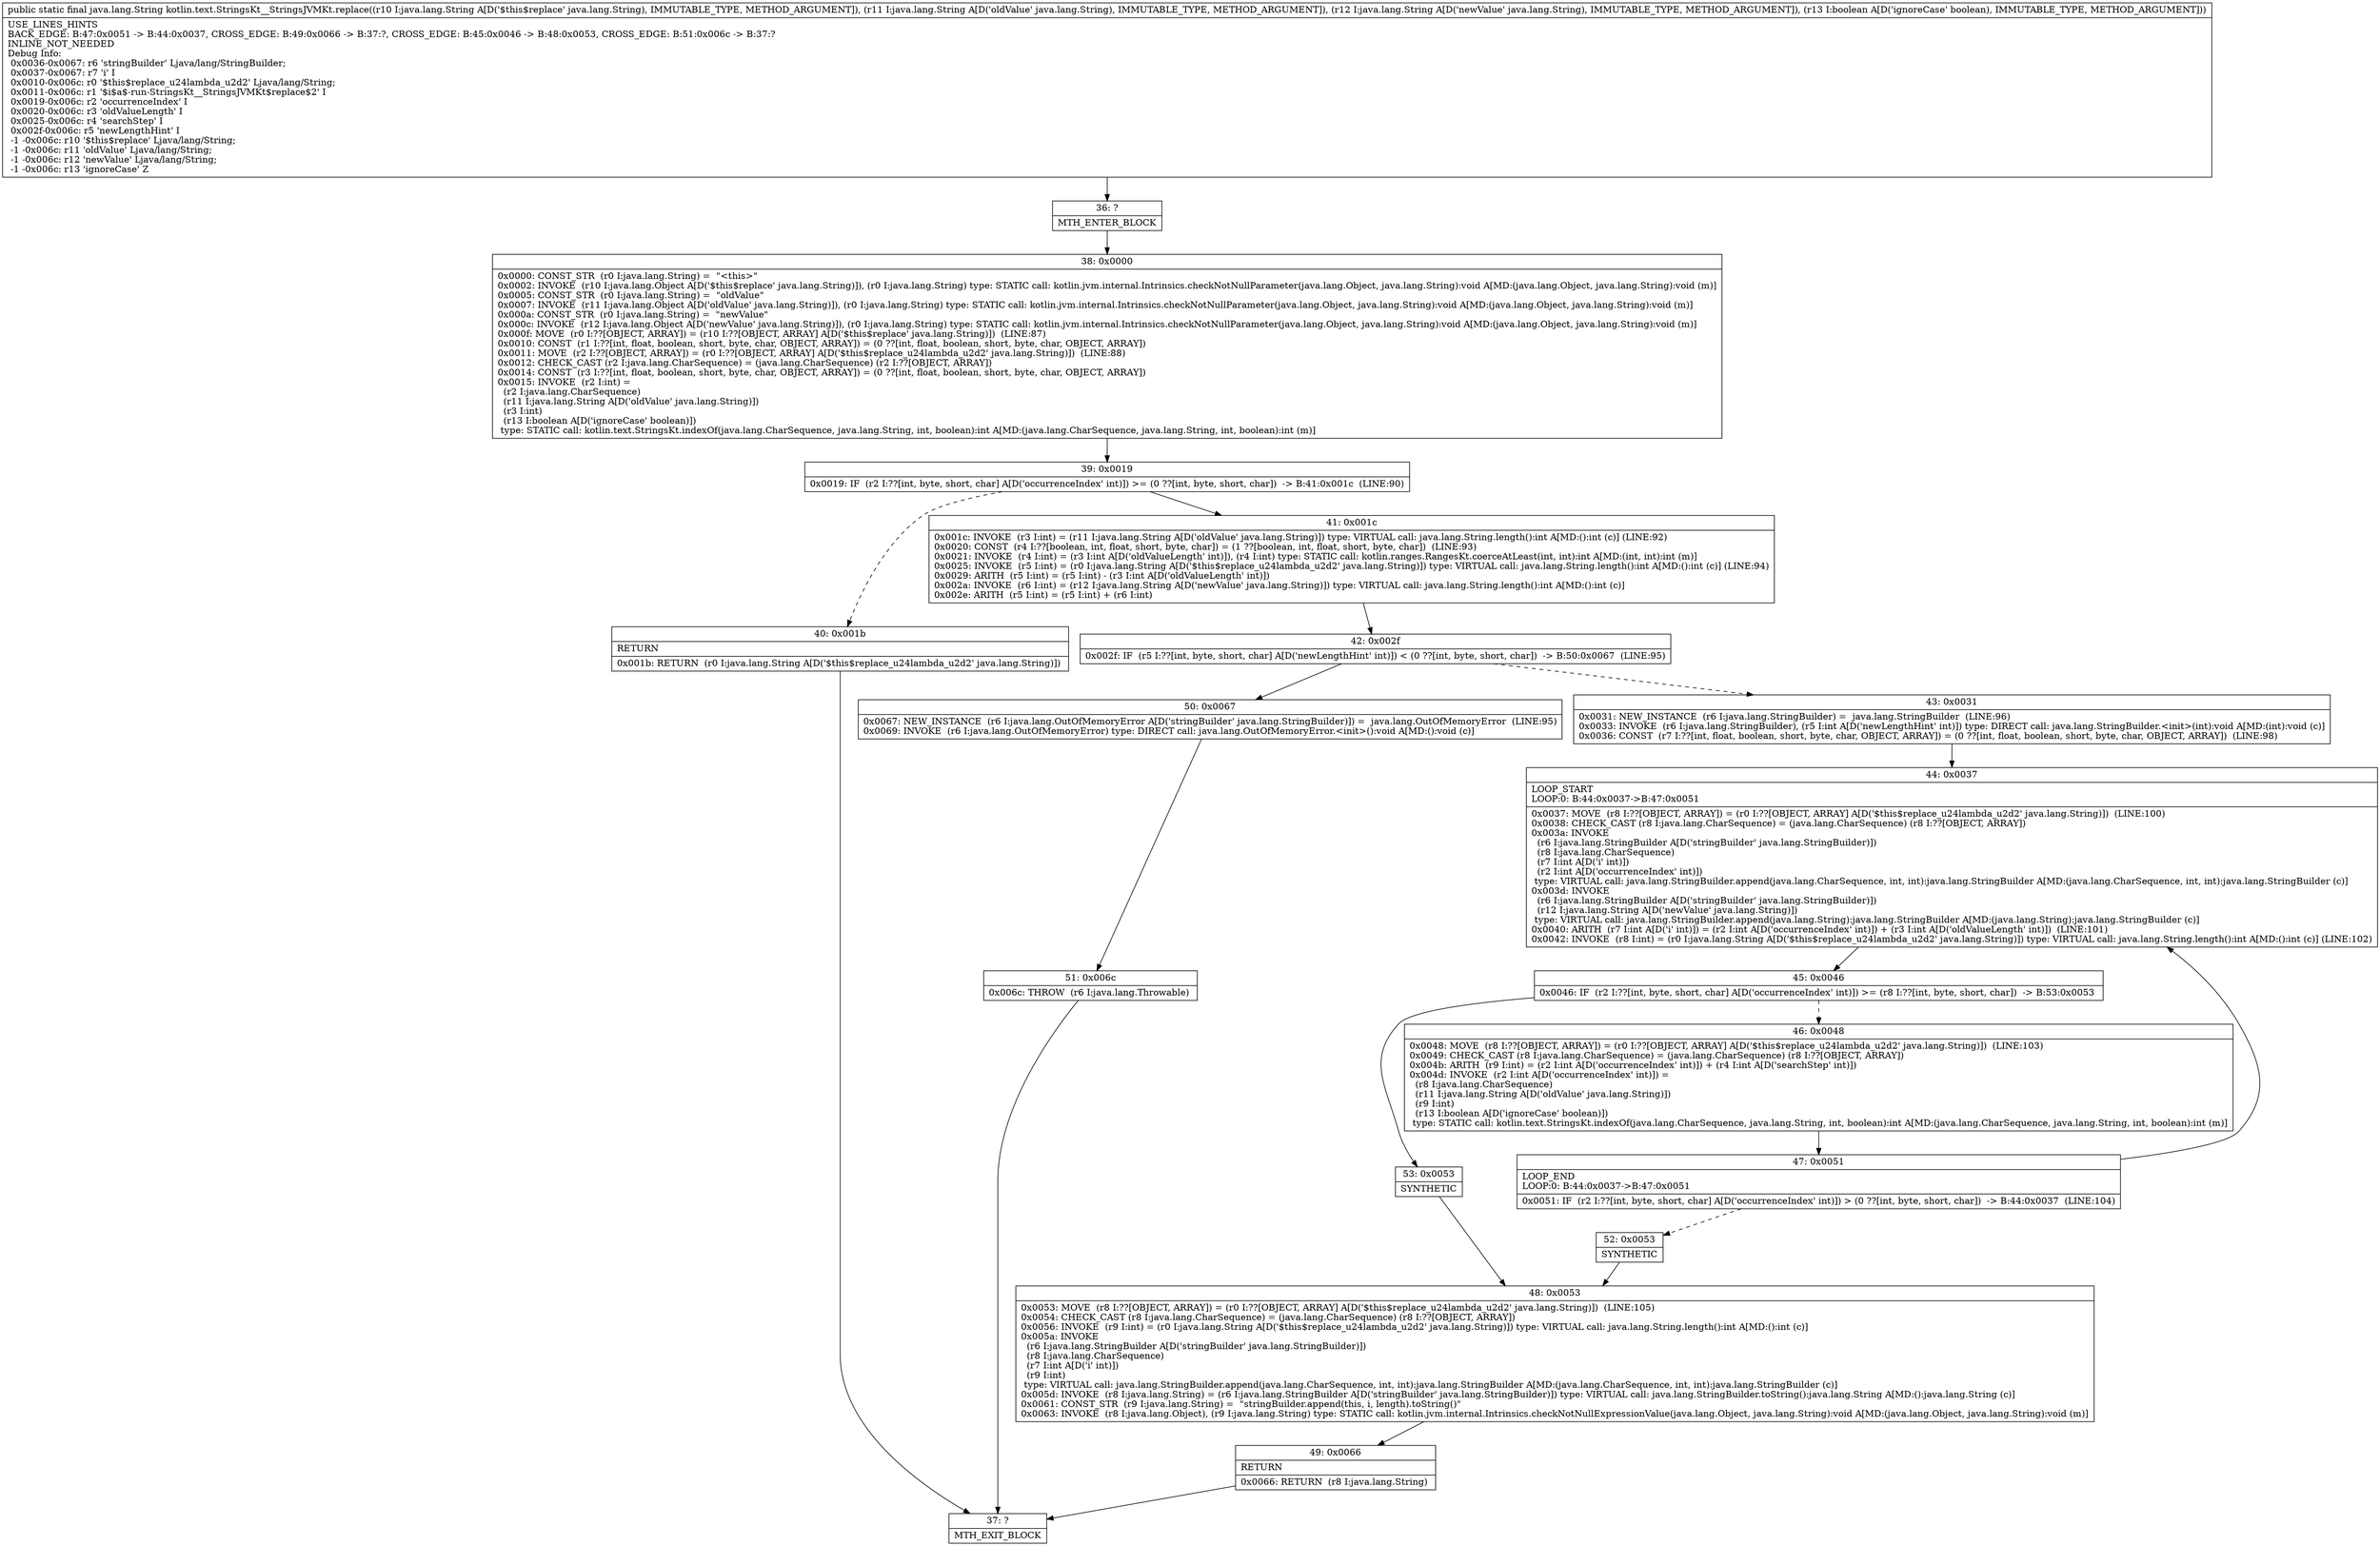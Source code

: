 digraph "CFG forkotlin.text.StringsKt__StringsJVMKt.replace(Ljava\/lang\/String;Ljava\/lang\/String;Ljava\/lang\/String;Z)Ljava\/lang\/String;" {
Node_36 [shape=record,label="{36\:\ ?|MTH_ENTER_BLOCK\l}"];
Node_38 [shape=record,label="{38\:\ 0x0000|0x0000: CONST_STR  (r0 I:java.lang.String) =  \"\<this\>\" \l0x0002: INVOKE  (r10 I:java.lang.Object A[D('$this$replace' java.lang.String)]), (r0 I:java.lang.String) type: STATIC call: kotlin.jvm.internal.Intrinsics.checkNotNullParameter(java.lang.Object, java.lang.String):void A[MD:(java.lang.Object, java.lang.String):void (m)]\l0x0005: CONST_STR  (r0 I:java.lang.String) =  \"oldValue\" \l0x0007: INVOKE  (r11 I:java.lang.Object A[D('oldValue' java.lang.String)]), (r0 I:java.lang.String) type: STATIC call: kotlin.jvm.internal.Intrinsics.checkNotNullParameter(java.lang.Object, java.lang.String):void A[MD:(java.lang.Object, java.lang.String):void (m)]\l0x000a: CONST_STR  (r0 I:java.lang.String) =  \"newValue\" \l0x000c: INVOKE  (r12 I:java.lang.Object A[D('newValue' java.lang.String)]), (r0 I:java.lang.String) type: STATIC call: kotlin.jvm.internal.Intrinsics.checkNotNullParameter(java.lang.Object, java.lang.String):void A[MD:(java.lang.Object, java.lang.String):void (m)]\l0x000f: MOVE  (r0 I:??[OBJECT, ARRAY]) = (r10 I:??[OBJECT, ARRAY] A[D('$this$replace' java.lang.String)])  (LINE:87)\l0x0010: CONST  (r1 I:??[int, float, boolean, short, byte, char, OBJECT, ARRAY]) = (0 ??[int, float, boolean, short, byte, char, OBJECT, ARRAY]) \l0x0011: MOVE  (r2 I:??[OBJECT, ARRAY]) = (r0 I:??[OBJECT, ARRAY] A[D('$this$replace_u24lambda_u2d2' java.lang.String)])  (LINE:88)\l0x0012: CHECK_CAST (r2 I:java.lang.CharSequence) = (java.lang.CharSequence) (r2 I:??[OBJECT, ARRAY]) \l0x0014: CONST  (r3 I:??[int, float, boolean, short, byte, char, OBJECT, ARRAY]) = (0 ??[int, float, boolean, short, byte, char, OBJECT, ARRAY]) \l0x0015: INVOKE  (r2 I:int) = \l  (r2 I:java.lang.CharSequence)\l  (r11 I:java.lang.String A[D('oldValue' java.lang.String)])\l  (r3 I:int)\l  (r13 I:boolean A[D('ignoreCase' boolean)])\l type: STATIC call: kotlin.text.StringsKt.indexOf(java.lang.CharSequence, java.lang.String, int, boolean):int A[MD:(java.lang.CharSequence, java.lang.String, int, boolean):int (m)]\l}"];
Node_39 [shape=record,label="{39\:\ 0x0019|0x0019: IF  (r2 I:??[int, byte, short, char] A[D('occurrenceIndex' int)]) \>= (0 ??[int, byte, short, char])  \-\> B:41:0x001c  (LINE:90)\l}"];
Node_40 [shape=record,label="{40\:\ 0x001b|RETURN\l|0x001b: RETURN  (r0 I:java.lang.String A[D('$this$replace_u24lambda_u2d2' java.lang.String)]) \l}"];
Node_37 [shape=record,label="{37\:\ ?|MTH_EXIT_BLOCK\l}"];
Node_41 [shape=record,label="{41\:\ 0x001c|0x001c: INVOKE  (r3 I:int) = (r11 I:java.lang.String A[D('oldValue' java.lang.String)]) type: VIRTUAL call: java.lang.String.length():int A[MD:():int (c)] (LINE:92)\l0x0020: CONST  (r4 I:??[boolean, int, float, short, byte, char]) = (1 ??[boolean, int, float, short, byte, char])  (LINE:93)\l0x0021: INVOKE  (r4 I:int) = (r3 I:int A[D('oldValueLength' int)]), (r4 I:int) type: STATIC call: kotlin.ranges.RangesKt.coerceAtLeast(int, int):int A[MD:(int, int):int (m)]\l0x0025: INVOKE  (r5 I:int) = (r0 I:java.lang.String A[D('$this$replace_u24lambda_u2d2' java.lang.String)]) type: VIRTUAL call: java.lang.String.length():int A[MD:():int (c)] (LINE:94)\l0x0029: ARITH  (r5 I:int) = (r5 I:int) \- (r3 I:int A[D('oldValueLength' int)]) \l0x002a: INVOKE  (r6 I:int) = (r12 I:java.lang.String A[D('newValue' java.lang.String)]) type: VIRTUAL call: java.lang.String.length():int A[MD:():int (c)]\l0x002e: ARITH  (r5 I:int) = (r5 I:int) + (r6 I:int) \l}"];
Node_42 [shape=record,label="{42\:\ 0x002f|0x002f: IF  (r5 I:??[int, byte, short, char] A[D('newLengthHint' int)]) \< (0 ??[int, byte, short, char])  \-\> B:50:0x0067  (LINE:95)\l}"];
Node_43 [shape=record,label="{43\:\ 0x0031|0x0031: NEW_INSTANCE  (r6 I:java.lang.StringBuilder) =  java.lang.StringBuilder  (LINE:96)\l0x0033: INVOKE  (r6 I:java.lang.StringBuilder), (r5 I:int A[D('newLengthHint' int)]) type: DIRECT call: java.lang.StringBuilder.\<init\>(int):void A[MD:(int):void (c)]\l0x0036: CONST  (r7 I:??[int, float, boolean, short, byte, char, OBJECT, ARRAY]) = (0 ??[int, float, boolean, short, byte, char, OBJECT, ARRAY])  (LINE:98)\l}"];
Node_44 [shape=record,label="{44\:\ 0x0037|LOOP_START\lLOOP:0: B:44:0x0037\-\>B:47:0x0051\l|0x0037: MOVE  (r8 I:??[OBJECT, ARRAY]) = (r0 I:??[OBJECT, ARRAY] A[D('$this$replace_u24lambda_u2d2' java.lang.String)])  (LINE:100)\l0x0038: CHECK_CAST (r8 I:java.lang.CharSequence) = (java.lang.CharSequence) (r8 I:??[OBJECT, ARRAY]) \l0x003a: INVOKE  \l  (r6 I:java.lang.StringBuilder A[D('stringBuilder' java.lang.StringBuilder)])\l  (r8 I:java.lang.CharSequence)\l  (r7 I:int A[D('i' int)])\l  (r2 I:int A[D('occurrenceIndex' int)])\l type: VIRTUAL call: java.lang.StringBuilder.append(java.lang.CharSequence, int, int):java.lang.StringBuilder A[MD:(java.lang.CharSequence, int, int):java.lang.StringBuilder (c)]\l0x003d: INVOKE  \l  (r6 I:java.lang.StringBuilder A[D('stringBuilder' java.lang.StringBuilder)])\l  (r12 I:java.lang.String A[D('newValue' java.lang.String)])\l type: VIRTUAL call: java.lang.StringBuilder.append(java.lang.String):java.lang.StringBuilder A[MD:(java.lang.String):java.lang.StringBuilder (c)]\l0x0040: ARITH  (r7 I:int A[D('i' int)]) = (r2 I:int A[D('occurrenceIndex' int)]) + (r3 I:int A[D('oldValueLength' int)])  (LINE:101)\l0x0042: INVOKE  (r8 I:int) = (r0 I:java.lang.String A[D('$this$replace_u24lambda_u2d2' java.lang.String)]) type: VIRTUAL call: java.lang.String.length():int A[MD:():int (c)] (LINE:102)\l}"];
Node_45 [shape=record,label="{45\:\ 0x0046|0x0046: IF  (r2 I:??[int, byte, short, char] A[D('occurrenceIndex' int)]) \>= (r8 I:??[int, byte, short, char])  \-\> B:53:0x0053 \l}"];
Node_46 [shape=record,label="{46\:\ 0x0048|0x0048: MOVE  (r8 I:??[OBJECT, ARRAY]) = (r0 I:??[OBJECT, ARRAY] A[D('$this$replace_u24lambda_u2d2' java.lang.String)])  (LINE:103)\l0x0049: CHECK_CAST (r8 I:java.lang.CharSequence) = (java.lang.CharSequence) (r8 I:??[OBJECT, ARRAY]) \l0x004b: ARITH  (r9 I:int) = (r2 I:int A[D('occurrenceIndex' int)]) + (r4 I:int A[D('searchStep' int)]) \l0x004d: INVOKE  (r2 I:int A[D('occurrenceIndex' int)]) = \l  (r8 I:java.lang.CharSequence)\l  (r11 I:java.lang.String A[D('oldValue' java.lang.String)])\l  (r9 I:int)\l  (r13 I:boolean A[D('ignoreCase' boolean)])\l type: STATIC call: kotlin.text.StringsKt.indexOf(java.lang.CharSequence, java.lang.String, int, boolean):int A[MD:(java.lang.CharSequence, java.lang.String, int, boolean):int (m)]\l}"];
Node_47 [shape=record,label="{47\:\ 0x0051|LOOP_END\lLOOP:0: B:44:0x0037\-\>B:47:0x0051\l|0x0051: IF  (r2 I:??[int, byte, short, char] A[D('occurrenceIndex' int)]) \> (0 ??[int, byte, short, char])  \-\> B:44:0x0037  (LINE:104)\l}"];
Node_52 [shape=record,label="{52\:\ 0x0053|SYNTHETIC\l}"];
Node_48 [shape=record,label="{48\:\ 0x0053|0x0053: MOVE  (r8 I:??[OBJECT, ARRAY]) = (r0 I:??[OBJECT, ARRAY] A[D('$this$replace_u24lambda_u2d2' java.lang.String)])  (LINE:105)\l0x0054: CHECK_CAST (r8 I:java.lang.CharSequence) = (java.lang.CharSequence) (r8 I:??[OBJECT, ARRAY]) \l0x0056: INVOKE  (r9 I:int) = (r0 I:java.lang.String A[D('$this$replace_u24lambda_u2d2' java.lang.String)]) type: VIRTUAL call: java.lang.String.length():int A[MD:():int (c)]\l0x005a: INVOKE  \l  (r6 I:java.lang.StringBuilder A[D('stringBuilder' java.lang.StringBuilder)])\l  (r8 I:java.lang.CharSequence)\l  (r7 I:int A[D('i' int)])\l  (r9 I:int)\l type: VIRTUAL call: java.lang.StringBuilder.append(java.lang.CharSequence, int, int):java.lang.StringBuilder A[MD:(java.lang.CharSequence, int, int):java.lang.StringBuilder (c)]\l0x005d: INVOKE  (r8 I:java.lang.String) = (r6 I:java.lang.StringBuilder A[D('stringBuilder' java.lang.StringBuilder)]) type: VIRTUAL call: java.lang.StringBuilder.toString():java.lang.String A[MD:():java.lang.String (c)]\l0x0061: CONST_STR  (r9 I:java.lang.String) =  \"stringBuilder.append(this, i, length).toString()\" \l0x0063: INVOKE  (r8 I:java.lang.Object), (r9 I:java.lang.String) type: STATIC call: kotlin.jvm.internal.Intrinsics.checkNotNullExpressionValue(java.lang.Object, java.lang.String):void A[MD:(java.lang.Object, java.lang.String):void (m)]\l}"];
Node_49 [shape=record,label="{49\:\ 0x0066|RETURN\l|0x0066: RETURN  (r8 I:java.lang.String) \l}"];
Node_53 [shape=record,label="{53\:\ 0x0053|SYNTHETIC\l}"];
Node_50 [shape=record,label="{50\:\ 0x0067|0x0067: NEW_INSTANCE  (r6 I:java.lang.OutOfMemoryError A[D('stringBuilder' java.lang.StringBuilder)]) =  java.lang.OutOfMemoryError  (LINE:95)\l0x0069: INVOKE  (r6 I:java.lang.OutOfMemoryError) type: DIRECT call: java.lang.OutOfMemoryError.\<init\>():void A[MD:():void (c)]\l}"];
Node_51 [shape=record,label="{51\:\ 0x006c|0x006c: THROW  (r6 I:java.lang.Throwable) \l}"];
MethodNode[shape=record,label="{public static final java.lang.String kotlin.text.StringsKt__StringsJVMKt.replace((r10 I:java.lang.String A[D('$this$replace' java.lang.String), IMMUTABLE_TYPE, METHOD_ARGUMENT]), (r11 I:java.lang.String A[D('oldValue' java.lang.String), IMMUTABLE_TYPE, METHOD_ARGUMENT]), (r12 I:java.lang.String A[D('newValue' java.lang.String), IMMUTABLE_TYPE, METHOD_ARGUMENT]), (r13 I:boolean A[D('ignoreCase' boolean), IMMUTABLE_TYPE, METHOD_ARGUMENT]))  | USE_LINES_HINTS\lBACK_EDGE: B:47:0x0051 \-\> B:44:0x0037, CROSS_EDGE: B:49:0x0066 \-\> B:37:?, CROSS_EDGE: B:45:0x0046 \-\> B:48:0x0053, CROSS_EDGE: B:51:0x006c \-\> B:37:?\lINLINE_NOT_NEEDED\lDebug Info:\l  0x0036\-0x0067: r6 'stringBuilder' Ljava\/lang\/StringBuilder;\l  0x0037\-0x0067: r7 'i' I\l  0x0010\-0x006c: r0 '$this$replace_u24lambda_u2d2' Ljava\/lang\/String;\l  0x0011\-0x006c: r1 '$i$a$\-run\-StringsKt__StringsJVMKt$replace$2' I\l  0x0019\-0x006c: r2 'occurrenceIndex' I\l  0x0020\-0x006c: r3 'oldValueLength' I\l  0x0025\-0x006c: r4 'searchStep' I\l  0x002f\-0x006c: r5 'newLengthHint' I\l  \-1 \-0x006c: r10 '$this$replace' Ljava\/lang\/String;\l  \-1 \-0x006c: r11 'oldValue' Ljava\/lang\/String;\l  \-1 \-0x006c: r12 'newValue' Ljava\/lang\/String;\l  \-1 \-0x006c: r13 'ignoreCase' Z\l}"];
MethodNode -> Node_36;Node_36 -> Node_38;
Node_38 -> Node_39;
Node_39 -> Node_40[style=dashed];
Node_39 -> Node_41;
Node_40 -> Node_37;
Node_41 -> Node_42;
Node_42 -> Node_43[style=dashed];
Node_42 -> Node_50;
Node_43 -> Node_44;
Node_44 -> Node_45;
Node_45 -> Node_46[style=dashed];
Node_45 -> Node_53;
Node_46 -> Node_47;
Node_47 -> Node_44;
Node_47 -> Node_52[style=dashed];
Node_52 -> Node_48;
Node_48 -> Node_49;
Node_49 -> Node_37;
Node_53 -> Node_48;
Node_50 -> Node_51;
Node_51 -> Node_37;
}

